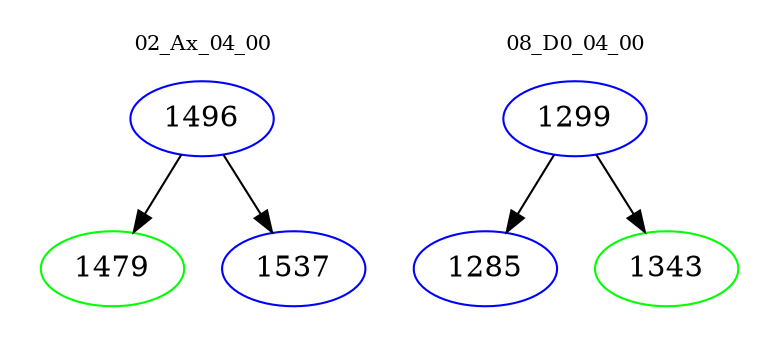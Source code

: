 digraph{
subgraph cluster_0 {
color = white
label = "02_Ax_04_00";
fontsize=10;
T0_1496 [label="1496", color="blue"]
T0_1496 -> T0_1479 [color="black"]
T0_1479 [label="1479", color="green"]
T0_1496 -> T0_1537 [color="black"]
T0_1537 [label="1537", color="blue"]
}
subgraph cluster_1 {
color = white
label = "08_D0_04_00";
fontsize=10;
T1_1299 [label="1299", color="blue"]
T1_1299 -> T1_1285 [color="black"]
T1_1285 [label="1285", color="blue"]
T1_1299 -> T1_1343 [color="black"]
T1_1343 [label="1343", color="green"]
}
}
